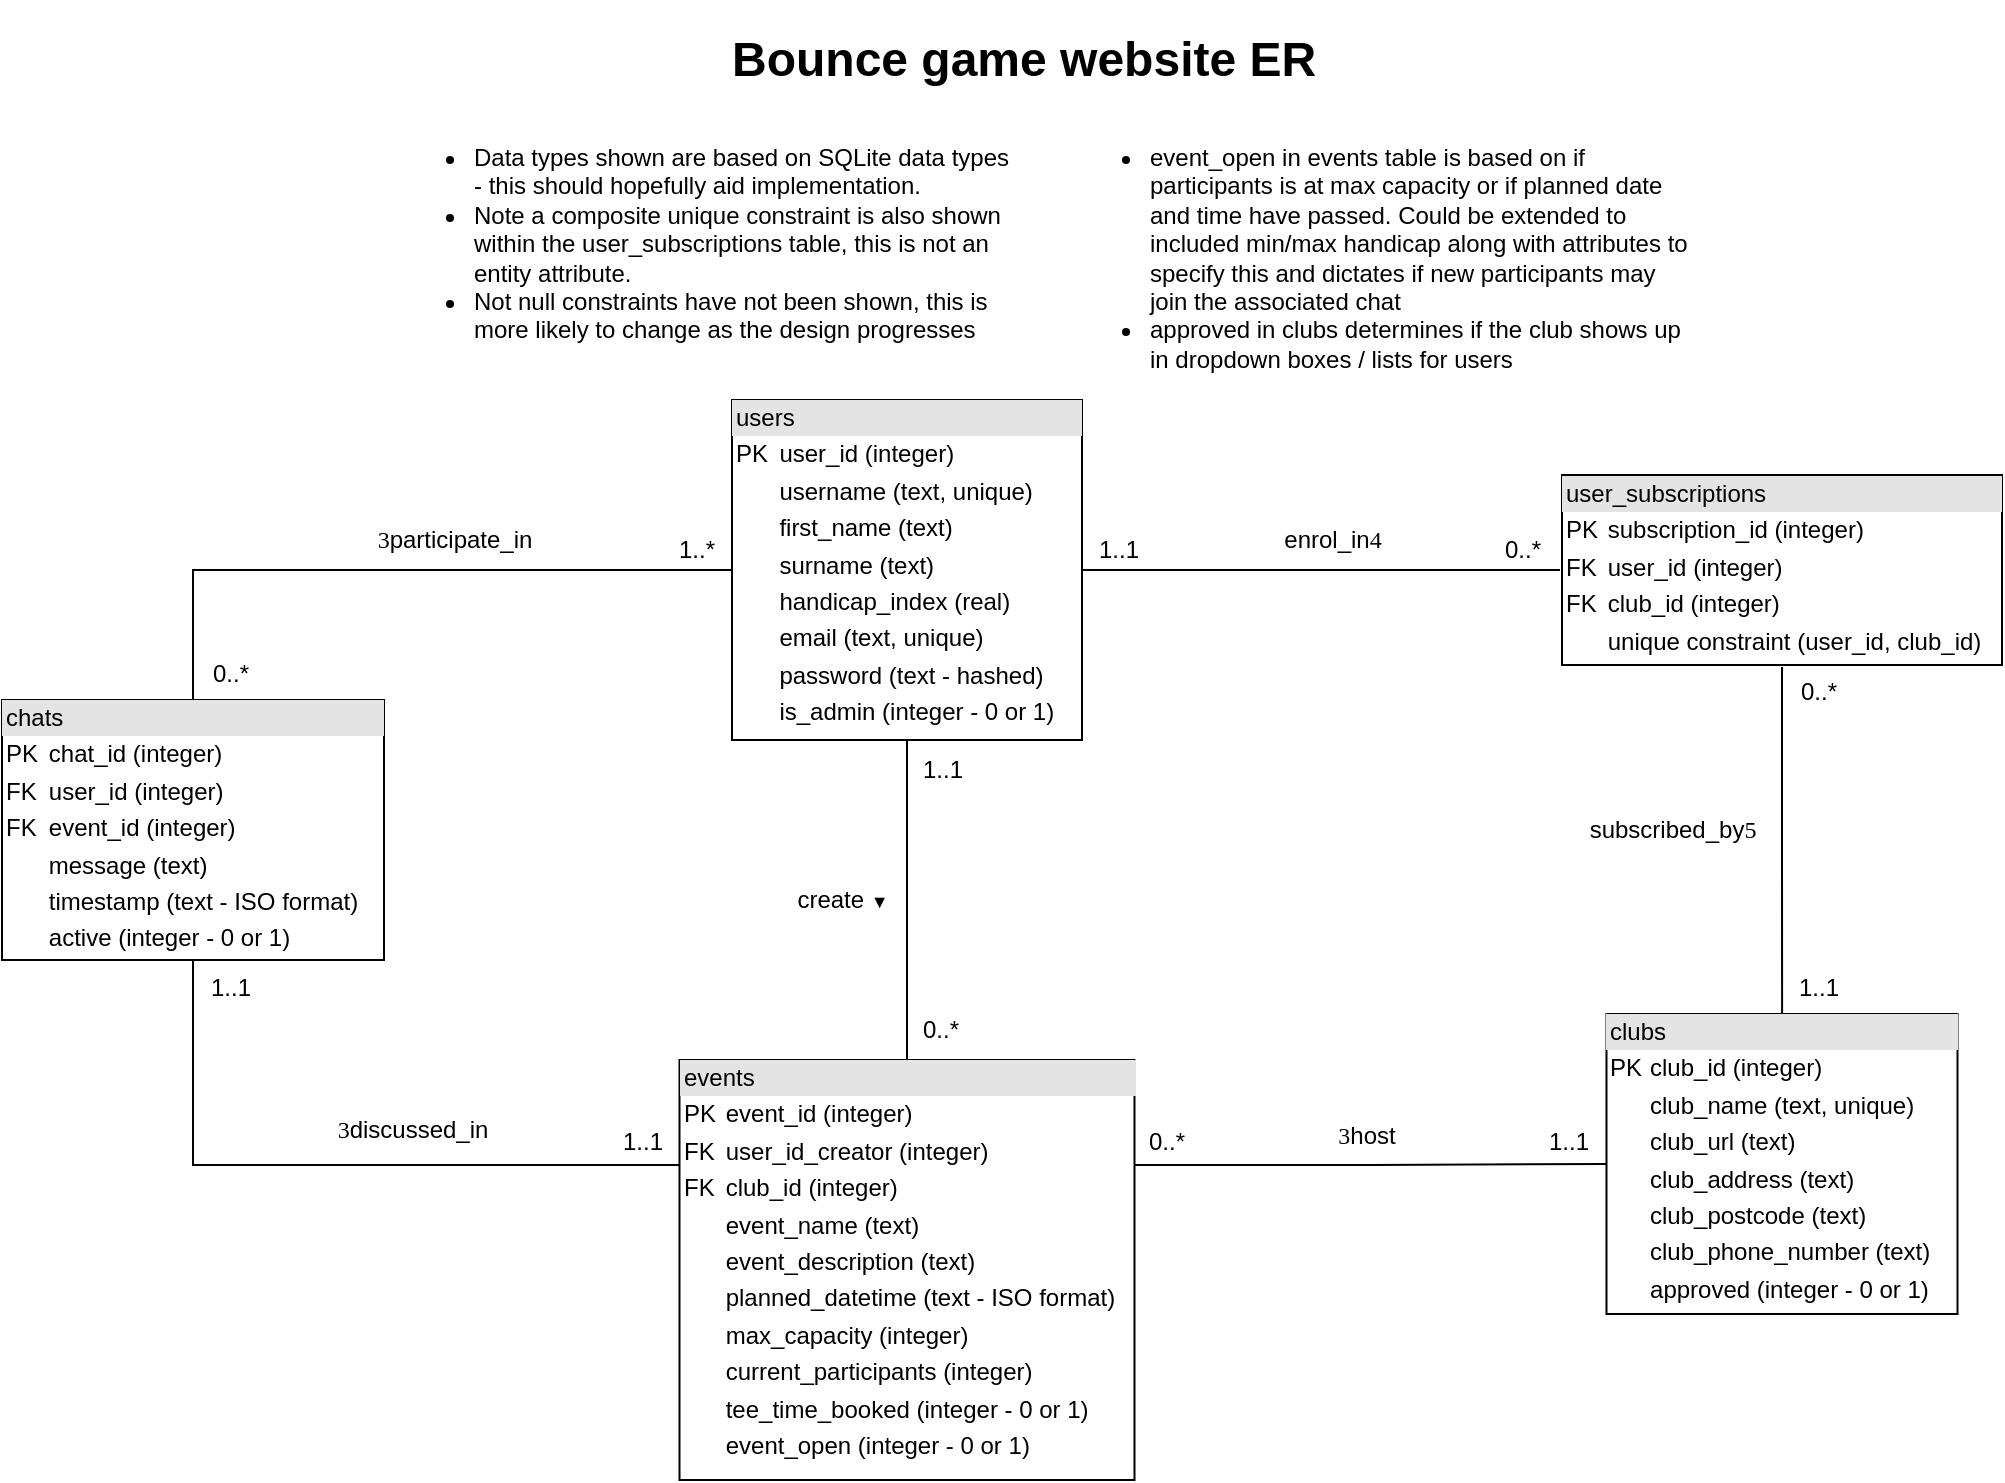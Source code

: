 <mxfile version="22.0.4" type="device">
  <diagram id="LiNIcGG7vi-R6KRjWbaM" name="Page-1">
    <mxGraphModel dx="3214" dy="1819" grid="1" gridSize="10" guides="1" tooltips="1" connect="1" arrows="1" fold="1" page="1" pageScale="1" pageWidth="1654" pageHeight="1169" math="0" shadow="0">
      <root>
        <mxCell id="0" />
        <mxCell id="1" parent="0" />
        <mxCell id="X-SJqCPJjEJyxYmAEfIu-16" style="edgeStyle=orthogonalEdgeStyle;rounded=0;orthogonalLoop=1;jettySize=auto;html=1;entryX=0;entryY=0.5;entryDx=0;entryDy=0;strokeColor=default;endArrow=none;endFill=0;" edge="1" parent="1" source="oj5eUiFSTLgbZI-L2dRr-2" target="X-SJqCPJjEJyxYmAEfIu-13">
          <mxGeometry relative="1" as="geometry" />
        </mxCell>
        <mxCell id="X-SJqCPJjEJyxYmAEfIu-21" style="edgeStyle=orthogonalEdgeStyle;rounded=0;orthogonalLoop=1;jettySize=auto;html=1;exitX=0.5;exitY=1;exitDx=0;exitDy=0;entryX=0.5;entryY=0;entryDx=0;entryDy=0;endArrow=none;endFill=0;" edge="1" parent="1" source="oj5eUiFSTLgbZI-L2dRr-2" target="X-SJqCPJjEJyxYmAEfIu-12">
          <mxGeometry relative="1" as="geometry" />
        </mxCell>
        <mxCell id="X-SJqCPJjEJyxYmAEfIu-25" style="edgeStyle=orthogonalEdgeStyle;rounded=0;orthogonalLoop=1;jettySize=auto;html=1;exitX=0;exitY=0.5;exitDx=0;exitDy=0;entryX=0.5;entryY=0;entryDx=0;entryDy=0;endArrow=none;endFill=0;" edge="1" parent="1" source="oj5eUiFSTLgbZI-L2dRr-2" target="X-SJqCPJjEJyxYmAEfIu-5">
          <mxGeometry relative="1" as="geometry" />
        </mxCell>
        <mxCell id="oj5eUiFSTLgbZI-L2dRr-2" value="&lt;div style=&quot;box-sizing: border-box ; width: 100% ; background: #e4e4e4 ; padding: 2px&quot;&gt;users&lt;/div&gt;&lt;table style=&quot;width: 100% ; font-size: 1em&quot; cellpadding=&quot;2&quot; cellspacing=&quot;0&quot;&gt;&lt;tbody&gt;&lt;tr&gt;&lt;td&gt;PK&lt;/td&gt;&lt;td&gt;user_id (integer)&lt;/td&gt;&lt;/tr&gt;&lt;tr&gt;&lt;td&gt;&lt;br&gt;&lt;/td&gt;&lt;td&gt;username (text, unique)&lt;/td&gt;&lt;/tr&gt;&lt;tr&gt;&lt;td&gt;&lt;br&gt;&lt;/td&gt;&lt;td&gt;first_name (text)&lt;/td&gt;&lt;/tr&gt;&lt;tr&gt;&lt;td&gt;&lt;/td&gt;&lt;td&gt;surname (text)&lt;/td&gt;&lt;/tr&gt;&lt;tr&gt;&lt;td&gt;&lt;br&gt;&lt;/td&gt;&lt;td&gt;handicap_index (real)&lt;/td&gt;&lt;/tr&gt;&lt;tr&gt;&lt;td&gt;&lt;br&gt;&lt;/td&gt;&lt;td&gt;email (text, unique)&lt;/td&gt;&lt;/tr&gt;&lt;tr&gt;&lt;td&gt;&lt;br&gt;&lt;/td&gt;&lt;td&gt;password (text - hashed)&lt;br&gt;&lt;/td&gt;&lt;/tr&gt;&lt;tr&gt;&lt;td&gt;&lt;br&gt;&lt;/td&gt;&lt;td&gt;is_admin (integer - 0 or 1)&lt;/td&gt;&lt;/tr&gt;&lt;/tbody&gt;&lt;/table&gt;" style="verticalAlign=top;align=left;overflow=fill;html=1;" parent="1" vertex="1">
          <mxGeometry x="275" y="-460" width="175" height="170" as="geometry" />
        </mxCell>
        <mxCell id="X-SJqCPJjEJyxYmAEfIu-44" style="edgeStyle=orthogonalEdgeStyle;rounded=0;orthogonalLoop=1;jettySize=auto;html=1;exitX=0.5;exitY=1;exitDx=0;exitDy=0;entryX=0;entryY=0.25;entryDx=0;entryDy=0;endArrow=none;endFill=0;" edge="1" parent="1" source="X-SJqCPJjEJyxYmAEfIu-5" target="X-SJqCPJjEJyxYmAEfIu-12">
          <mxGeometry relative="1" as="geometry" />
        </mxCell>
        <mxCell id="X-SJqCPJjEJyxYmAEfIu-5" value="&lt;div style=&quot;box-sizing: border-box ; width: 100% ; background: #e4e4e4 ; padding: 2px&quot;&gt;chats&lt;/div&gt;&lt;table style=&quot;width: 100% ; font-size: 1em&quot; cellpadding=&quot;2&quot; cellspacing=&quot;0&quot;&gt;&lt;tbody&gt;&lt;tr&gt;&lt;td&gt;PK&lt;/td&gt;&lt;td&gt;chat_id (integer)&lt;/td&gt;&lt;/tr&gt;&lt;tr&gt;&lt;td&gt;FK&lt;/td&gt;&lt;td&gt;user_id (integer)&lt;/td&gt;&lt;/tr&gt;&lt;tr&gt;&lt;td&gt;FK&lt;/td&gt;&lt;td&gt;event_id (integer)&lt;/td&gt;&lt;/tr&gt;&lt;tr&gt;&lt;td&gt;&lt;br&gt;&lt;/td&gt;&lt;td&gt;message (text)&lt;/td&gt;&lt;/tr&gt;&lt;tr&gt;&lt;td&gt;&lt;br&gt;&lt;/td&gt;&lt;td&gt;timestamp (text - ISO format)&lt;/td&gt;&lt;/tr&gt;&lt;tr&gt;&lt;td&gt;&lt;br&gt;&lt;/td&gt;&lt;td&gt;active (integer - 0 or 1)&lt;/td&gt;&lt;/tr&gt;&lt;tr&gt;&lt;td&gt;&lt;br&gt;&lt;/td&gt;&lt;td&gt;&lt;br&gt;&lt;/td&gt;&lt;/tr&gt;&lt;tr&gt;&lt;td&gt;&lt;br&gt;&lt;/td&gt;&lt;td&gt;&lt;br&gt;&lt;/td&gt;&lt;/tr&gt;&lt;tr&gt;&lt;td&gt;&lt;br&gt;&lt;/td&gt;&lt;td&gt;&lt;br&gt;&lt;/td&gt;&lt;/tr&gt;&lt;tr&gt;&lt;td&gt;&lt;br&gt;&lt;/td&gt;&lt;td&gt;&lt;br&gt;&lt;/td&gt;&lt;/tr&gt;&lt;tr&gt;&lt;td&gt;&lt;br&gt;&lt;/td&gt;&lt;td&gt;&lt;br&gt;&lt;/td&gt;&lt;/tr&gt;&lt;tr&gt;&lt;td&gt;&lt;br&gt;&lt;/td&gt;&lt;td&gt;&lt;br&gt;&lt;/td&gt;&lt;/tr&gt;&lt;tr&gt;&lt;td&gt;&lt;br&gt;&lt;/td&gt;&lt;td&gt;&lt;br&gt;&lt;/td&gt;&lt;/tr&gt;&lt;tr&gt;&lt;td&gt;&lt;br&gt;&lt;/td&gt;&lt;td&gt;&lt;br&gt;&lt;/td&gt;&lt;/tr&gt;&lt;/tbody&gt;&lt;/table&gt;" style="verticalAlign=top;align=left;overflow=fill;html=1;strokeWidth=1;" vertex="1" parent="1">
          <mxGeometry x="-90" y="-310" width="191" height="130" as="geometry" />
        </mxCell>
        <mxCell id="X-SJqCPJjEJyxYmAEfIu-10" value="&lt;div style=&quot;box-sizing: border-box ; width: 100% ; background: #e4e4e4 ; padding: 2px&quot;&gt;clubs&lt;/div&gt;&lt;table style=&quot;width: 100% ; font-size: 1em&quot; cellpadding=&quot;2&quot; cellspacing=&quot;0&quot;&gt;&lt;tbody&gt;&lt;tr&gt;&lt;td&gt;PK&lt;/td&gt;&lt;td&gt;club_id (integer)&lt;/td&gt;&lt;/tr&gt;&lt;tr&gt;&lt;td&gt;&lt;br&gt;&lt;/td&gt;&lt;td&gt;club_name (text, unique)&lt;/td&gt;&lt;/tr&gt;&lt;tr&gt;&lt;td&gt;&lt;br&gt;&lt;/td&gt;&lt;td&gt;club_url (text)&lt;/td&gt;&lt;/tr&gt;&lt;tr&gt;&lt;td&gt;&lt;br&gt;&lt;/td&gt;&lt;td&gt;club_address (text)&lt;/td&gt;&lt;/tr&gt;&lt;tr&gt;&lt;td&gt;&lt;br&gt;&lt;/td&gt;&lt;td&gt;club_postcode (text)&lt;/td&gt;&lt;/tr&gt;&lt;tr&gt;&lt;td&gt;&lt;br&gt;&lt;/td&gt;&lt;td&gt;club_phone_number (text)&lt;/td&gt;&lt;/tr&gt;&lt;tr&gt;&lt;td&gt;&lt;br&gt;&lt;/td&gt;&lt;td&gt;approved (integer - 0 or 1)&lt;br&gt;&lt;table style=&quot;border-color: var(--border-color); font-size: 1em; width: 211px;&quot; cellpadding=&quot;2&quot; cellspacing=&quot;0&quot;&gt;&lt;tbody style=&quot;border-color: var(--border-color);&quot;&gt;&lt;tr style=&quot;border-color: var(--border-color);&quot;&gt;&lt;td style=&quot;border-color: var(--border-color);&quot;&gt;&lt;br&gt;&lt;/td&gt;&lt;/tr&gt;&lt;tr style=&quot;border-color: var(--border-color);&quot;&gt;&lt;td style=&quot;border-color: var(--border-color);&quot;&gt;&lt;/td&gt;&lt;td style=&quot;border-color: var(--border-color);&quot;&gt;&lt;br&gt;&lt;/td&gt;&lt;/tr&gt;&lt;/tbody&gt;&lt;/table&gt;&lt;br&gt;&lt;br&gt;&lt;/td&gt;&lt;/tr&gt;&lt;tr&gt;&lt;td&gt;&lt;br&gt;&lt;/td&gt;&lt;td&gt;&lt;br&gt;&lt;/td&gt;&lt;/tr&gt;&lt;tr&gt;&lt;td&gt;&lt;br&gt;&lt;/td&gt;&lt;td&gt;&lt;br&gt;&lt;/td&gt;&lt;/tr&gt;&lt;tr&gt;&lt;td&gt;&lt;br&gt;&lt;/td&gt;&lt;td&gt;&lt;br&gt;&lt;/td&gt;&lt;/tr&gt;&lt;tr&gt;&lt;td&gt;&lt;br&gt;&lt;/td&gt;&lt;td&gt;&lt;br&gt;&lt;/td&gt;&lt;/tr&gt;&lt;tr&gt;&lt;td&gt;&lt;br&gt;&lt;/td&gt;&lt;td&gt;&lt;br&gt;&lt;/td&gt;&lt;/tr&gt;&lt;tr&gt;&lt;td&gt;&lt;br&gt;&lt;/td&gt;&lt;td&gt;&lt;br&gt;&lt;/td&gt;&lt;/tr&gt;&lt;tr&gt;&lt;td&gt;&lt;br&gt;&lt;/td&gt;&lt;td&gt;&lt;br&gt;&lt;/td&gt;&lt;/tr&gt;&lt;tr&gt;&lt;td&gt;&lt;br&gt;&lt;/td&gt;&lt;td&gt;&lt;br&gt;&lt;/td&gt;&lt;/tr&gt;&lt;/tbody&gt;&lt;/table&gt;" style="verticalAlign=top;align=left;overflow=fill;html=1;strokeWidth=1;" vertex="1" parent="1">
          <mxGeometry x="712.25" y="-153" width="175.5" height="150" as="geometry" />
        </mxCell>
        <mxCell id="X-SJqCPJjEJyxYmAEfIu-36" style="edgeStyle=orthogonalEdgeStyle;rounded=0;orthogonalLoop=1;jettySize=auto;html=1;exitX=1;exitY=0.25;exitDx=0;exitDy=0;entryX=0;entryY=0.5;entryDx=0;entryDy=0;endArrow=none;endFill=0;" edge="1" parent="1" source="X-SJqCPJjEJyxYmAEfIu-12" target="X-SJqCPJjEJyxYmAEfIu-10">
          <mxGeometry relative="1" as="geometry" />
        </mxCell>
        <mxCell id="X-SJqCPJjEJyxYmAEfIu-12" value="&lt;div style=&quot;box-sizing: border-box ; width: 100% ; background: #e4e4e4 ; padding: 2px&quot;&gt;events&lt;/div&gt;&lt;table style=&quot;width: 100% ; font-size: 1em&quot; cellpadding=&quot;2&quot; cellspacing=&quot;0&quot;&gt;&lt;tbody&gt;&lt;tr&gt;&lt;td&gt;PK&lt;/td&gt;&lt;td&gt;event_id (integer)&lt;/td&gt;&lt;/tr&gt;&lt;tr&gt;&lt;td&gt;FK&lt;/td&gt;&lt;td&gt;user_id_creator (integer)&lt;/td&gt;&lt;/tr&gt;&lt;tr&gt;&lt;td&gt;FK&lt;/td&gt;&lt;td&gt;club_id (integer)&lt;/td&gt;&lt;/tr&gt;&lt;tr&gt;&lt;td&gt;&lt;br&gt;&lt;/td&gt;&lt;td&gt;event_name (text)&lt;/td&gt;&lt;/tr&gt;&lt;tr&gt;&lt;td&gt;&lt;br&gt;&lt;/td&gt;&lt;td&gt;event_description (text)&lt;/td&gt;&lt;/tr&gt;&lt;tr&gt;&lt;td&gt;&lt;br&gt;&lt;/td&gt;&lt;td&gt;planned_datetime (text - ISO format)&lt;/td&gt;&lt;/tr&gt;&lt;tr&gt;&lt;td&gt;&lt;br&gt;&lt;/td&gt;&lt;td&gt;max_capacity (integer)&lt;/td&gt;&lt;/tr&gt;&lt;tr&gt;&lt;td&gt;&lt;br&gt;&lt;/td&gt;&lt;td&gt;current_participants (integer)&lt;/td&gt;&lt;/tr&gt;&lt;tr&gt;&lt;td&gt;&lt;br&gt;&lt;/td&gt;&lt;td&gt;tee_time_booked (integer - 0 or 1)&lt;/td&gt;&lt;/tr&gt;&lt;tr&gt;&lt;td&gt;&lt;br&gt;&lt;/td&gt;&lt;td&gt;event_open (integer - 0 or 1)&lt;/td&gt;&lt;/tr&gt;&lt;tr&gt;&lt;td&gt;&lt;br&gt;&lt;/td&gt;&lt;td&gt;&lt;br&gt;&lt;/td&gt;&lt;/tr&gt;&lt;tr&gt;&lt;td&gt;&lt;br&gt;&lt;/td&gt;&lt;td&gt;&lt;br&gt;&lt;/td&gt;&lt;/tr&gt;&lt;tr&gt;&lt;td&gt;&lt;br&gt;&lt;/td&gt;&lt;td&gt;&lt;br&gt;&lt;/td&gt;&lt;/tr&gt;&lt;tr&gt;&lt;td&gt;&lt;br&gt;&lt;/td&gt;&lt;td&gt;&lt;br&gt;&lt;/td&gt;&lt;/tr&gt;&lt;tr&gt;&lt;td&gt;&lt;br&gt;&lt;/td&gt;&lt;td&gt;&lt;br&gt;&lt;/td&gt;&lt;/tr&gt;&lt;/tbody&gt;&lt;/table&gt;" style="verticalAlign=top;align=left;overflow=fill;html=1;" vertex="1" parent="1">
          <mxGeometry x="248.75" y="-130" width="227.5" height="210" as="geometry" />
        </mxCell>
        <mxCell id="X-SJqCPJjEJyxYmAEfIu-35" style="edgeStyle=orthogonalEdgeStyle;rounded=0;orthogonalLoop=1;jettySize=auto;html=1;exitX=0.5;exitY=1;exitDx=0;exitDy=0;endArrow=none;endFill=0;" edge="1" parent="1" source="X-SJqCPJjEJyxYmAEfIu-13" target="X-SJqCPJjEJyxYmAEfIu-10">
          <mxGeometry relative="1" as="geometry" />
        </mxCell>
        <mxCell id="X-SJqCPJjEJyxYmAEfIu-13" value="&lt;div style=&quot;box-sizing: border-box ; width: 100% ; background: #e4e4e4 ; padding: 2px&quot;&gt;user_subscriptions&lt;/div&gt;&lt;table style=&quot;width: 100% ; font-size: 1em&quot; cellpadding=&quot;2&quot; cellspacing=&quot;0&quot;&gt;&lt;tbody&gt;&lt;tr&gt;&lt;td&gt;PK&lt;/td&gt;&lt;td&gt;subscription_id (integer)&lt;/td&gt;&lt;/tr&gt;&lt;tr&gt;&lt;td&gt;FK&lt;/td&gt;&lt;td&gt;user_id (integer)&lt;/td&gt;&lt;/tr&gt;&lt;tr&gt;&lt;td&gt;FK&lt;/td&gt;&lt;td&gt;club_id (integer)&lt;/td&gt;&lt;/tr&gt;&lt;tr&gt;&lt;td&gt;&lt;br&gt;&lt;/td&gt;&lt;td&gt;unique constraint (user_id, club_id)&lt;/td&gt;&lt;/tr&gt;&lt;tr&gt;&lt;td&gt;&lt;br&gt;&lt;/td&gt;&lt;td&gt;&lt;/td&gt;&lt;/tr&gt;&lt;tr&gt;&lt;td&gt;&lt;br&gt;&lt;/td&gt;&lt;td&gt;&lt;/td&gt;&lt;/tr&gt;&lt;tr&gt;&lt;td&gt;&lt;br&gt;&lt;/td&gt;&lt;td&gt;&lt;/td&gt;&lt;/tr&gt;&lt;tr&gt;&lt;td&gt;&lt;br&gt;&lt;/td&gt;&lt;td&gt;&lt;/td&gt;&lt;/tr&gt;&lt;tr&gt;&lt;td&gt;&lt;br&gt;&lt;/td&gt;&lt;td&gt;&lt;br&gt;&lt;/td&gt;&lt;/tr&gt;&lt;tr&gt;&lt;td&gt;&lt;br&gt;&lt;/td&gt;&lt;td&gt;&lt;br&gt;&lt;/td&gt;&lt;/tr&gt;&lt;tr&gt;&lt;td&gt;&lt;br&gt;&lt;/td&gt;&lt;td&gt;&lt;br&gt;&lt;/td&gt;&lt;/tr&gt;&lt;tr&gt;&lt;td&gt;&lt;br&gt;&lt;/td&gt;&lt;td&gt;&lt;br&gt;&lt;/td&gt;&lt;/tr&gt;&lt;tr&gt;&lt;td&gt;&lt;br&gt;&lt;/td&gt;&lt;td&gt;&lt;br&gt;&lt;/td&gt;&lt;/tr&gt;&lt;tr&gt;&lt;td&gt;&lt;br&gt;&lt;/td&gt;&lt;td&gt;&lt;br&gt;&lt;/td&gt;&lt;/tr&gt;&lt;/tbody&gt;&lt;/table&gt;" style="verticalAlign=top;align=left;overflow=fill;html=1;perimeterSpacing=1;" vertex="1" parent="1">
          <mxGeometry x="690" y="-422.5" width="220" height="95" as="geometry" />
        </mxCell>
        <mxCell id="X-SJqCPJjEJyxYmAEfIu-15" value="&lt;ul&gt;&lt;li&gt;Data types shown are based on SQLite data types - this should hopefully aid implementation.&amp;nbsp;&lt;/li&gt;&lt;li&gt;Note a composite unique constraint is also shown within the user_subscriptions table, this is not an entity attribute.&amp;nbsp;&lt;/li&gt;&lt;li&gt;Not null constraints have not been shown, this is more likely to change as the design progresses&lt;/li&gt;&lt;/ul&gt;&lt;p&gt;&lt;/p&gt;" style="text;html=1;strokeColor=none;fillColor=none;spacing=5;spacingTop=-20;whiteSpace=wrap;overflow=hidden;rounded=0;" vertex="1" parent="1">
          <mxGeometry x="101" y="-590" width="321" height="114" as="geometry" />
        </mxCell>
        <mxCell id="X-SJqCPJjEJyxYmAEfIu-18" value="enrol_in&lt;font face=&quot;webdings&quot;&gt;4&lt;/font&gt;" style="text;html=1;align=center;verticalAlign=middle;resizable=0;points=[];autosize=1;strokeColor=none;" vertex="1" parent="1">
          <mxGeometry x="535" y="-405" width="80" height="30" as="geometry" />
        </mxCell>
        <mxCell id="X-SJqCPJjEJyxYmAEfIu-19" value="1..1" style="text;html=1;align=center;verticalAlign=middle;resizable=0;points=[];autosize=1;strokeColor=none;" vertex="1" parent="1">
          <mxGeometry x="448" y="-395" width="40" height="20" as="geometry" />
        </mxCell>
        <mxCell id="X-SJqCPJjEJyxYmAEfIu-22" value="create&amp;nbsp;&lt;font style=&quot;font-size: 9px;&quot;&gt;▼&lt;/font&gt;" style="text;html=1;align=center;verticalAlign=middle;resizable=0;points=[];autosize=1;strokeColor=none;" vertex="1" parent="1">
          <mxGeometry x="295" y="-225" width="70" height="30" as="geometry" />
        </mxCell>
        <mxCell id="X-SJqCPJjEJyxYmAEfIu-28" value="&lt;font face=&quot;webdings&quot;&gt;3&lt;/font&gt;participate_in" style="text;html=1;align=center;verticalAlign=middle;resizable=0;points=[];autosize=1;strokeColor=none;" vertex="1" parent="1">
          <mxGeometry x="81" y="-405" width="110" height="30" as="geometry" />
        </mxCell>
        <mxCell id="X-SJqCPJjEJyxYmAEfIu-30" value="0..*" style="text;html=1;align=center;verticalAlign=middle;resizable=0;points=[];autosize=1;strokeColor=none;" vertex="1" parent="1">
          <mxGeometry x="650" y="-400" width="40" height="30" as="geometry" />
        </mxCell>
        <mxCell id="X-SJqCPJjEJyxYmAEfIu-31" value="1..*" style="text;html=1;align=center;verticalAlign=middle;resizable=0;points=[];autosize=1;strokeColor=none;" vertex="1" parent="1">
          <mxGeometry x="237" y="-400" width="40" height="30" as="geometry" />
        </mxCell>
        <mxCell id="X-SJqCPJjEJyxYmAEfIu-32" value="0..*" style="text;html=1;align=center;verticalAlign=middle;resizable=0;points=[];autosize=1;strokeColor=none;" vertex="1" parent="1">
          <mxGeometry x="4" y="-338" width="40" height="30" as="geometry" />
        </mxCell>
        <mxCell id="X-SJqCPJjEJyxYmAEfIu-33" value="1..1" style="text;html=1;align=center;verticalAlign=middle;resizable=0;points=[];autosize=1;strokeColor=none;" vertex="1" parent="1">
          <mxGeometry x="360" y="-285" width="40" height="20" as="geometry" />
        </mxCell>
        <mxCell id="X-SJqCPJjEJyxYmAEfIu-34" value="0..*" style="text;html=1;align=center;verticalAlign=middle;resizable=0;points=[];autosize=1;strokeColor=none;" vertex="1" parent="1">
          <mxGeometry x="359" y="-160" width="40" height="30" as="geometry" />
        </mxCell>
        <mxCell id="X-SJqCPJjEJyxYmAEfIu-37" value="0..*" style="text;html=1;align=center;verticalAlign=middle;resizable=0;points=[];autosize=1;strokeColor=none;" vertex="1" parent="1">
          <mxGeometry x="798" y="-329.5" width="40" height="30" as="geometry" />
        </mxCell>
        <mxCell id="X-SJqCPJjEJyxYmAEfIu-38" value="1..1" style="text;html=1;align=center;verticalAlign=middle;resizable=0;points=[];autosize=1;strokeColor=none;" vertex="1" parent="1">
          <mxGeometry x="798" y="-176" width="40" height="20" as="geometry" />
        </mxCell>
        <mxCell id="X-SJqCPJjEJyxYmAEfIu-39" value="subscribed_by&lt;span style=&quot;font-family: &amp;quot;webdings&amp;quot;&quot;&gt;5&lt;/span&gt;" style="text;html=1;align=center;verticalAlign=middle;resizable=0;points=[];autosize=1;strokeColor=none;" vertex="1" parent="1">
          <mxGeometry x="690" y="-260" width="110" height="30" as="geometry" />
        </mxCell>
        <mxCell id="X-SJqCPJjEJyxYmAEfIu-40" value="&lt;font face=&quot;webdings&quot;&gt;3&lt;/font&gt;host" style="text;html=1;align=center;verticalAlign=middle;resizable=0;points=[];autosize=1;strokeColor=none;" vertex="1" parent="1">
          <mxGeometry x="562" y="-107" width="60" height="30" as="geometry" />
        </mxCell>
        <mxCell id="X-SJqCPJjEJyxYmAEfIu-41" value="1..1" style="text;html=1;align=center;verticalAlign=middle;resizable=0;points=[];autosize=1;strokeColor=none;" vertex="1" parent="1">
          <mxGeometry x="673.25" y="-99" width="40" height="20" as="geometry" />
        </mxCell>
        <mxCell id="X-SJqCPJjEJyxYmAEfIu-42" value="0..*" style="text;html=1;align=center;verticalAlign=middle;resizable=0;points=[];autosize=1;strokeColor=none;" vertex="1" parent="1">
          <mxGeometry x="472" y="-104" width="40" height="30" as="geometry" />
        </mxCell>
        <mxCell id="X-SJqCPJjEJyxYmAEfIu-45" value="&lt;font face=&quot;webdings&quot;&gt;3&lt;/font&gt;discussed_in" style="text;html=1;align=center;verticalAlign=middle;resizable=0;points=[];autosize=1;strokeColor=none;" vertex="1" parent="1">
          <mxGeometry x="65" y="-110" width="100" height="30" as="geometry" />
        </mxCell>
        <mxCell id="X-SJqCPJjEJyxYmAEfIu-46" value="1..1" style="text;html=1;align=center;verticalAlign=middle;resizable=0;points=[];autosize=1;strokeColor=none;" vertex="1" parent="1">
          <mxGeometry x="209.5" y="-99" width="40" height="20" as="geometry" />
        </mxCell>
        <mxCell id="X-SJqCPJjEJyxYmAEfIu-47" value="1..1" style="text;html=1;align=center;verticalAlign=middle;resizable=0;points=[];autosize=1;strokeColor=none;" vertex="1" parent="1">
          <mxGeometry x="4" y="-176" width="40" height="20" as="geometry" />
        </mxCell>
        <mxCell id="X-SJqCPJjEJyxYmAEfIu-49" value="&lt;ul&gt;&lt;li style=&quot;border-color: var(--border-color);&quot;&gt;event_open in events table is based on if participants is at max capacity or if planned date and time have passed. Could be extended to included min/max handicap along with attributes to specify this and dictates if new participants may join the associated chat&lt;/li&gt;&lt;li style=&quot;border-color: var(--border-color);&quot;&gt;approved in clubs determines if the club shows up in dropdown boxes / lists for users&lt;/li&gt;&lt;/ul&gt;&lt;p&gt;&lt;/p&gt;" style="text;html=1;strokeColor=none;fillColor=none;spacing=5;spacingTop=-20;whiteSpace=wrap;overflow=hidden;rounded=0;" vertex="1" parent="1">
          <mxGeometry x="439" y="-590" width="321" height="130" as="geometry" />
        </mxCell>
        <mxCell id="X-SJqCPJjEJyxYmAEfIu-50" value="&lt;h1&gt;Bounce game website ER&lt;/h1&gt;&lt;p&gt;&lt;/p&gt;" style="text;html=1;strokeColor=none;fillColor=none;spacing=5;spacingTop=-20;whiteSpace=wrap;overflow=hidden;rounded=0;" vertex="1" parent="1">
          <mxGeometry x="270" y="-650" width="321" height="42.5" as="geometry" />
        </mxCell>
      </root>
    </mxGraphModel>
  </diagram>
</mxfile>
